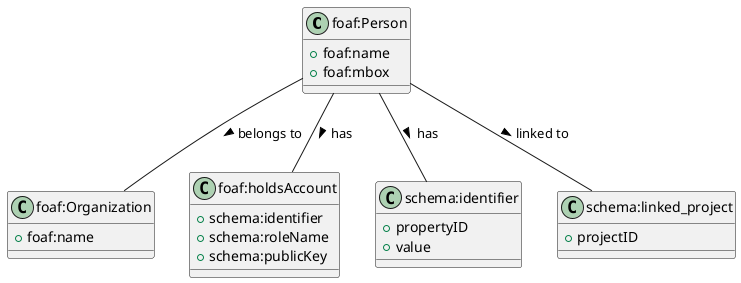 @startuml

' Define Person entity
class "foaf:Person" {
    + foaf:name
    + foaf:mbox
}

' Define Organization entity
class "foaf:Organization" {
    + foaf:name
}

' Define HoldsAccount entity
class "foaf:holdsAccount" {
    + schema:identifier
    + schema:roleName
    + schema:publicKey
}

' Define Identifier entity
class "schema:identifier" {
    + propertyID
    + value
}

' Define Project entity (linked to a person)
class "schema:linked_project" {
    + projectID
}

' Define relationships for each person
"foaf:Person" -- "foaf:Organization" : belongs to >
"foaf:Person" -- "foaf:holdsAccount" : has >
"foaf:Person" -- "schema:identifier" : has >

' Define Upbeat Neumann's special link
"foaf:Person" -- "schema:linked_project" : linked to >

@enduml
